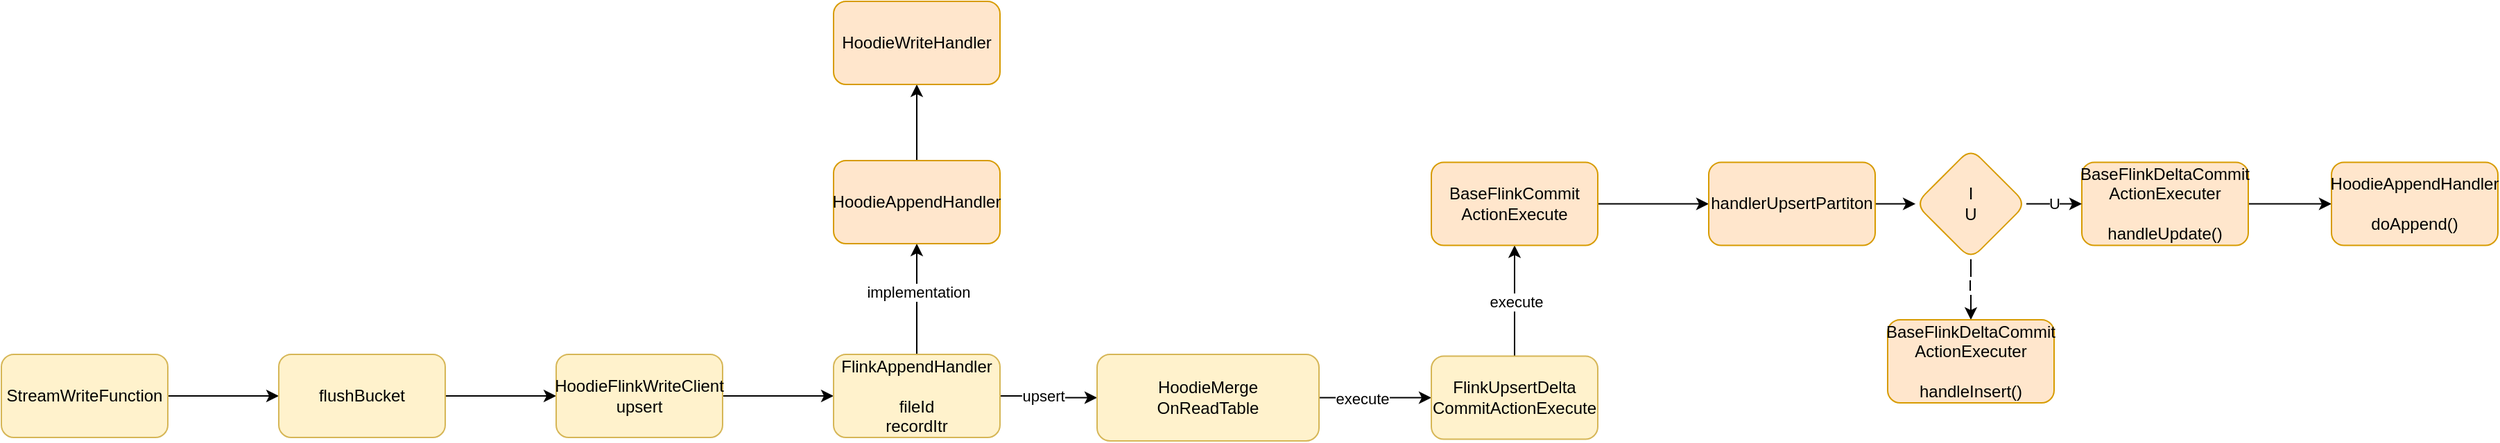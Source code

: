 <mxfile version="17.4.0" type="github">
  <diagram id="C5RBs43oDa-KdzZeNtuy" name="Page-1">
    <mxGraphModel dx="1018" dy="695" grid="1" gridSize="10" guides="1" tooltips="1" connect="1" arrows="1" fold="1" page="1" pageScale="1" pageWidth="827" pageHeight="1169" math="0" shadow="0">
      <root>
        <mxCell id="WIyWlLk6GJQsqaUBKTNV-0" />
        <mxCell id="WIyWlLk6GJQsqaUBKTNV-1" parent="WIyWlLk6GJQsqaUBKTNV-0" />
        <mxCell id="WSXyY-9ca9XQbOCYCQuF-9" value="" style="edgeStyle=orthogonalEdgeStyle;rounded=0;orthogonalLoop=1;jettySize=auto;html=1;" edge="1" parent="WIyWlLk6GJQsqaUBKTNV-1" source="WSXyY-9ca9XQbOCYCQuF-0" target="WSXyY-9ca9XQbOCYCQuF-8">
          <mxGeometry relative="1" as="geometry" />
        </mxCell>
        <mxCell id="WSXyY-9ca9XQbOCYCQuF-0" value="StreamWriteFunction" style="rounded=1;whiteSpace=wrap;html=1;fillColor=#fff2cc;strokeColor=#d6b656;" vertex="1" parent="WIyWlLk6GJQsqaUBKTNV-1">
          <mxGeometry x="90" y="375" width="120" height="60" as="geometry" />
        </mxCell>
        <mxCell id="WSXyY-9ca9XQbOCYCQuF-11" value="" style="edgeStyle=orthogonalEdgeStyle;rounded=0;orthogonalLoop=1;jettySize=auto;html=1;" edge="1" parent="WIyWlLk6GJQsqaUBKTNV-1" source="WSXyY-9ca9XQbOCYCQuF-8" target="WSXyY-9ca9XQbOCYCQuF-10">
          <mxGeometry relative="1" as="geometry" />
        </mxCell>
        <mxCell id="WSXyY-9ca9XQbOCYCQuF-8" value="flushBucket" style="whiteSpace=wrap;html=1;fillColor=#fff2cc;strokeColor=#d6b656;rounded=1;" vertex="1" parent="WIyWlLk6GJQsqaUBKTNV-1">
          <mxGeometry x="290" y="375" width="120" height="60" as="geometry" />
        </mxCell>
        <mxCell id="WSXyY-9ca9XQbOCYCQuF-13" value="" style="edgeStyle=orthogonalEdgeStyle;rounded=0;orthogonalLoop=1;jettySize=auto;html=1;" edge="1" parent="WIyWlLk6GJQsqaUBKTNV-1" source="WSXyY-9ca9XQbOCYCQuF-10" target="WSXyY-9ca9XQbOCYCQuF-12">
          <mxGeometry relative="1" as="geometry" />
        </mxCell>
        <mxCell id="WSXyY-9ca9XQbOCYCQuF-10" value="HoodieFlinkWriteClient&lt;br&gt;upsert" style="whiteSpace=wrap;html=1;fillColor=#fff2cc;strokeColor=#d6b656;rounded=1;" vertex="1" parent="WIyWlLk6GJQsqaUBKTNV-1">
          <mxGeometry x="490" y="375" width="120" height="60" as="geometry" />
        </mxCell>
        <mxCell id="WSXyY-9ca9XQbOCYCQuF-15" value="" style="edgeStyle=orthogonalEdgeStyle;rounded=0;orthogonalLoop=1;jettySize=auto;html=1;" edge="1" parent="WIyWlLk6GJQsqaUBKTNV-1" source="WSXyY-9ca9XQbOCYCQuF-12" target="WSXyY-9ca9XQbOCYCQuF-14">
          <mxGeometry relative="1" as="geometry" />
        </mxCell>
        <mxCell id="WSXyY-9ca9XQbOCYCQuF-16" value="implementation" style="edgeLabel;html=1;align=center;verticalAlign=middle;resizable=0;points=[];" vertex="1" connectable="0" parent="WSXyY-9ca9XQbOCYCQuF-15">
          <mxGeometry x="0.125" y="-1" relative="1" as="geometry">
            <mxPoint as="offset" />
          </mxGeometry>
        </mxCell>
        <mxCell id="WSXyY-9ca9XQbOCYCQuF-18" value="" style="edgeStyle=orthogonalEdgeStyle;rounded=0;orthogonalLoop=1;jettySize=auto;html=1;" edge="1" parent="WIyWlLk6GJQsqaUBKTNV-1" source="WSXyY-9ca9XQbOCYCQuF-12" target="WSXyY-9ca9XQbOCYCQuF-17">
          <mxGeometry relative="1" as="geometry" />
        </mxCell>
        <mxCell id="WSXyY-9ca9XQbOCYCQuF-19" value="upsert" style="edgeLabel;html=1;align=center;verticalAlign=middle;resizable=0;points=[];" vertex="1" connectable="0" parent="WSXyY-9ca9XQbOCYCQuF-18">
          <mxGeometry x="-0.125" relative="1" as="geometry">
            <mxPoint as="offset" />
          </mxGeometry>
        </mxCell>
        <mxCell id="WSXyY-9ca9XQbOCYCQuF-12" value="FlinkAppendHandler&lt;br&gt;&lt;br&gt;fileId&lt;br&gt;recordItr" style="whiteSpace=wrap;html=1;fillColor=#fff2cc;strokeColor=#d6b656;rounded=1;" vertex="1" parent="WIyWlLk6GJQsqaUBKTNV-1">
          <mxGeometry x="690" y="375" width="120" height="60" as="geometry" />
        </mxCell>
        <mxCell id="WSXyY-9ca9XQbOCYCQuF-33" value="" style="edgeStyle=orthogonalEdgeStyle;rounded=0;orthogonalLoop=1;jettySize=auto;html=1;" edge="1" parent="WIyWlLk6GJQsqaUBKTNV-1" source="WSXyY-9ca9XQbOCYCQuF-14" target="WSXyY-9ca9XQbOCYCQuF-32">
          <mxGeometry relative="1" as="geometry" />
        </mxCell>
        <mxCell id="WSXyY-9ca9XQbOCYCQuF-14" value="HoodieAppendHandler" style="whiteSpace=wrap;html=1;fillColor=#ffe6cc;strokeColor=#d79b00;rounded=1;" vertex="1" parent="WIyWlLk6GJQsqaUBKTNV-1">
          <mxGeometry x="690" y="235" width="120" height="60" as="geometry" />
        </mxCell>
        <mxCell id="WSXyY-9ca9XQbOCYCQuF-21" value="" style="edgeStyle=orthogonalEdgeStyle;rounded=0;orthogonalLoop=1;jettySize=auto;html=1;" edge="1" parent="WIyWlLk6GJQsqaUBKTNV-1" source="WSXyY-9ca9XQbOCYCQuF-17" target="WSXyY-9ca9XQbOCYCQuF-20">
          <mxGeometry relative="1" as="geometry" />
        </mxCell>
        <mxCell id="WSXyY-9ca9XQbOCYCQuF-22" value="execute" style="edgeLabel;html=1;align=center;verticalAlign=middle;resizable=0;points=[];" vertex="1" connectable="0" parent="WSXyY-9ca9XQbOCYCQuF-21">
          <mxGeometry x="-0.235" relative="1" as="geometry">
            <mxPoint as="offset" />
          </mxGeometry>
        </mxCell>
        <mxCell id="WSXyY-9ca9XQbOCYCQuF-17" value="HoodieMerge&lt;br&gt;OnReadTable" style="whiteSpace=wrap;html=1;fillColor=#fff2cc;strokeColor=#d6b656;rounded=1;" vertex="1" parent="WIyWlLk6GJQsqaUBKTNV-1">
          <mxGeometry x="880" y="375" width="160" height="62.5" as="geometry" />
        </mxCell>
        <mxCell id="WSXyY-9ca9XQbOCYCQuF-24" value="" style="edgeStyle=orthogonalEdgeStyle;rounded=0;orthogonalLoop=1;jettySize=auto;html=1;" edge="1" parent="WIyWlLk6GJQsqaUBKTNV-1" source="WSXyY-9ca9XQbOCYCQuF-20" target="WSXyY-9ca9XQbOCYCQuF-23">
          <mxGeometry relative="1" as="geometry" />
        </mxCell>
        <mxCell id="WSXyY-9ca9XQbOCYCQuF-25" value="execute" style="edgeLabel;html=1;align=center;verticalAlign=middle;resizable=0;points=[];" vertex="1" connectable="0" parent="WSXyY-9ca9XQbOCYCQuF-24">
          <mxGeometry x="0.006" y="-1" relative="1" as="geometry">
            <mxPoint as="offset" />
          </mxGeometry>
        </mxCell>
        <mxCell id="WSXyY-9ca9XQbOCYCQuF-20" value="FlinkUpsertDelta&lt;br&gt;CommitActionExecute" style="whiteSpace=wrap;html=1;fillColor=#fff2cc;strokeColor=#d6b656;rounded=1;" vertex="1" parent="WIyWlLk6GJQsqaUBKTNV-1">
          <mxGeometry x="1121" y="376.25" width="120" height="60" as="geometry" />
        </mxCell>
        <mxCell id="WSXyY-9ca9XQbOCYCQuF-27" value="" style="edgeStyle=orthogonalEdgeStyle;rounded=0;orthogonalLoop=1;jettySize=auto;html=1;" edge="1" parent="WIyWlLk6GJQsqaUBKTNV-1" source="WSXyY-9ca9XQbOCYCQuF-23" target="WSXyY-9ca9XQbOCYCQuF-26">
          <mxGeometry relative="1" as="geometry" />
        </mxCell>
        <mxCell id="WSXyY-9ca9XQbOCYCQuF-23" value="BaseFlinkCommit&lt;br&gt;ActionExecute" style="whiteSpace=wrap;html=1;fillColor=#ffe6cc;strokeColor=#d79b00;rounded=1;" vertex="1" parent="WIyWlLk6GJQsqaUBKTNV-1">
          <mxGeometry x="1121" y="236.25" width="120" height="60" as="geometry" />
        </mxCell>
        <mxCell id="WSXyY-9ca9XQbOCYCQuF-35" value="" style="edgeStyle=orthogonalEdgeStyle;rounded=0;orthogonalLoop=1;jettySize=auto;html=1;" edge="1" parent="WIyWlLk6GJQsqaUBKTNV-1" source="WSXyY-9ca9XQbOCYCQuF-26" target="WSXyY-9ca9XQbOCYCQuF-34">
          <mxGeometry relative="1" as="geometry" />
        </mxCell>
        <mxCell id="WSXyY-9ca9XQbOCYCQuF-26" value="handlerUpsertPartiton" style="whiteSpace=wrap;html=1;fillColor=#ffe6cc;strokeColor=#d79b00;rounded=1;" vertex="1" parent="WIyWlLk6GJQsqaUBKTNV-1">
          <mxGeometry x="1321" y="236.25" width="120" height="60" as="geometry" />
        </mxCell>
        <mxCell id="WSXyY-9ca9XQbOCYCQuF-31" value="" style="edgeStyle=orthogonalEdgeStyle;rounded=0;orthogonalLoop=1;jettySize=auto;html=1;" edge="1" parent="WIyWlLk6GJQsqaUBKTNV-1" source="WSXyY-9ca9XQbOCYCQuF-28" target="WSXyY-9ca9XQbOCYCQuF-30">
          <mxGeometry relative="1" as="geometry" />
        </mxCell>
        <mxCell id="WSXyY-9ca9XQbOCYCQuF-28" value="BaseFlinkDeltaCommit&lt;br&gt;ActionExecuter&lt;br&gt;&lt;br&gt;handleUpdate()" style="whiteSpace=wrap;html=1;fillColor=#ffe6cc;strokeColor=#d79b00;rounded=1;" vertex="1" parent="WIyWlLk6GJQsqaUBKTNV-1">
          <mxGeometry x="1590" y="236.25" width="120" height="60" as="geometry" />
        </mxCell>
        <mxCell id="WSXyY-9ca9XQbOCYCQuF-30" value="HoodieAppendHandler&lt;br&gt;&lt;br&gt;doAppend()" style="whiteSpace=wrap;html=1;fillColor=#ffe6cc;strokeColor=#d79b00;rounded=1;" vertex="1" parent="WIyWlLk6GJQsqaUBKTNV-1">
          <mxGeometry x="1770" y="236.25" width="120" height="60" as="geometry" />
        </mxCell>
        <mxCell id="WSXyY-9ca9XQbOCYCQuF-32" value="HoodieWriteHandler" style="whiteSpace=wrap;html=1;fillColor=#ffe6cc;strokeColor=#d79b00;rounded=1;" vertex="1" parent="WIyWlLk6GJQsqaUBKTNV-1">
          <mxGeometry x="690" y="120" width="120" height="60" as="geometry" />
        </mxCell>
        <mxCell id="WSXyY-9ca9XQbOCYCQuF-36" value="U" style="edgeStyle=orthogonalEdgeStyle;rounded=0;orthogonalLoop=1;jettySize=auto;html=1;" edge="1" parent="WIyWlLk6GJQsqaUBKTNV-1" source="WSXyY-9ca9XQbOCYCQuF-34" target="WSXyY-9ca9XQbOCYCQuF-28">
          <mxGeometry relative="1" as="geometry" />
        </mxCell>
        <mxCell id="WSXyY-9ca9XQbOCYCQuF-38" value="" style="edgeStyle=orthogonalEdgeStyle;rounded=0;orthogonalLoop=1;jettySize=auto;html=1;" edge="1" parent="WIyWlLk6GJQsqaUBKTNV-1" source="WSXyY-9ca9XQbOCYCQuF-34" target="WSXyY-9ca9XQbOCYCQuF-37">
          <mxGeometry relative="1" as="geometry" />
        </mxCell>
        <mxCell id="WSXyY-9ca9XQbOCYCQuF-39" value="I" style="edgeLabel;html=1;align=center;verticalAlign=middle;resizable=0;points=[];" vertex="1" connectable="0" parent="WSXyY-9ca9XQbOCYCQuF-38">
          <mxGeometry x="-0.143" y="-1" relative="1" as="geometry">
            <mxPoint as="offset" />
          </mxGeometry>
        </mxCell>
        <mxCell id="WSXyY-9ca9XQbOCYCQuF-34" value="I&lt;br&gt;U" style="rhombus;whiteSpace=wrap;html=1;fillColor=#ffe6cc;strokeColor=#d79b00;rounded=1;" vertex="1" parent="WIyWlLk6GJQsqaUBKTNV-1">
          <mxGeometry x="1470" y="226.25" width="80" height="80" as="geometry" />
        </mxCell>
        <mxCell id="WSXyY-9ca9XQbOCYCQuF-37" value="BaseFlinkDeltaCommit&lt;br&gt;ActionExecuter&lt;br&gt;&lt;br&gt;handleInsert()" style="whiteSpace=wrap;html=1;fillColor=#ffe6cc;strokeColor=#d79b00;rounded=1;" vertex="1" parent="WIyWlLk6GJQsqaUBKTNV-1">
          <mxGeometry x="1450" y="350" width="120" height="60" as="geometry" />
        </mxCell>
      </root>
    </mxGraphModel>
  </diagram>
</mxfile>
